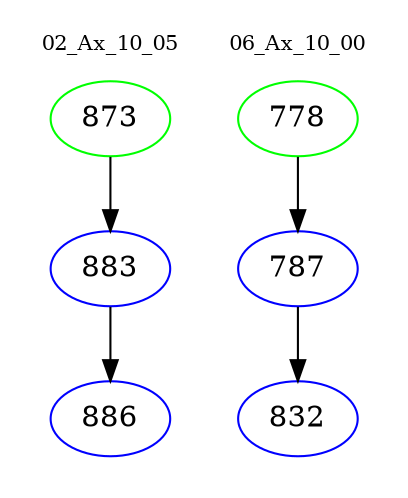 digraph{
subgraph cluster_0 {
color = white
label = "02_Ax_10_05";
fontsize=10;
T0_873 [label="873", color="green"]
T0_873 -> T0_883 [color="black"]
T0_883 [label="883", color="blue"]
T0_883 -> T0_886 [color="black"]
T0_886 [label="886", color="blue"]
}
subgraph cluster_1 {
color = white
label = "06_Ax_10_00";
fontsize=10;
T1_778 [label="778", color="green"]
T1_778 -> T1_787 [color="black"]
T1_787 [label="787", color="blue"]
T1_787 -> T1_832 [color="black"]
T1_832 [label="832", color="blue"]
}
}
